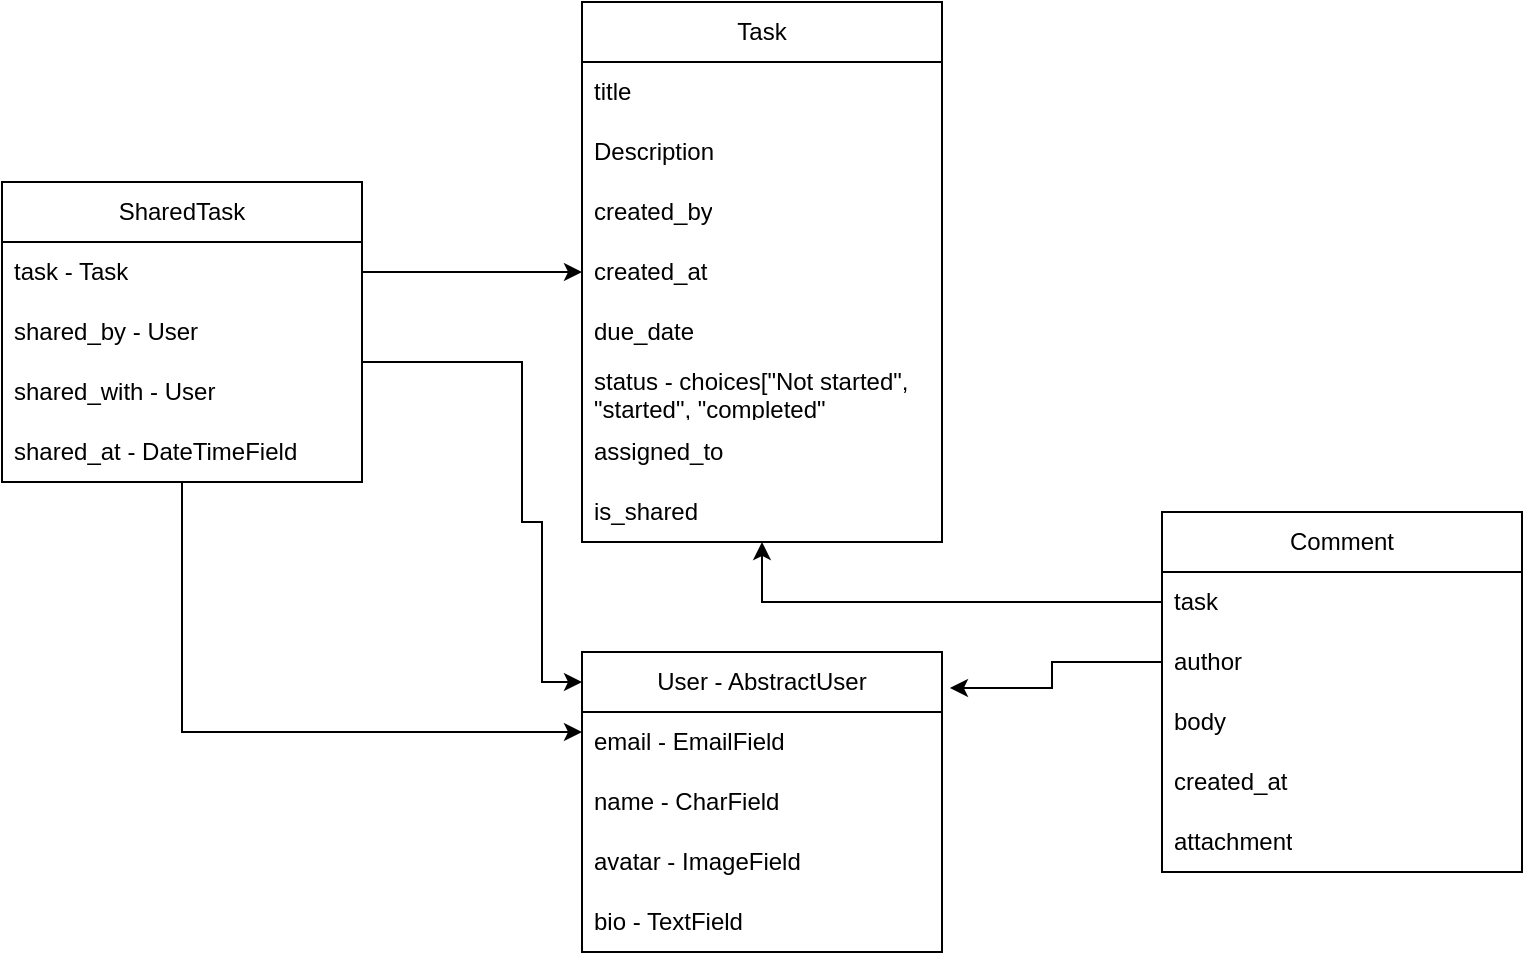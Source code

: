 <mxfile version="22.0.8" type="device">
  <diagram name="Page-1" id="SiJcCAoHtl-Gra4suJi8">
    <mxGraphModel dx="876" dy="741" grid="1" gridSize="10" guides="1" tooltips="1" connect="1" arrows="1" fold="1" page="1" pageScale="1" pageWidth="850" pageHeight="1100" math="0" shadow="0">
      <root>
        <mxCell id="0" />
        <mxCell id="1" parent="0" />
        <mxCell id="gVjzGyRoiJ5tO2x_n5sG-1" value="Task" style="swimlane;fontStyle=0;childLayout=stackLayout;horizontal=1;startSize=30;horizontalStack=0;resizeParent=1;resizeParentMax=0;resizeLast=0;collapsible=1;marginBottom=0;whiteSpace=wrap;html=1;" vertex="1" parent="1">
          <mxGeometry x="330" y="65" width="180" height="270" as="geometry" />
        </mxCell>
        <mxCell id="gVjzGyRoiJ5tO2x_n5sG-2" value="title" style="text;strokeColor=none;fillColor=none;align=left;verticalAlign=middle;spacingLeft=4;spacingRight=4;overflow=hidden;points=[[0,0.5],[1,0.5]];portConstraint=eastwest;rotatable=0;whiteSpace=wrap;html=1;" vertex="1" parent="gVjzGyRoiJ5tO2x_n5sG-1">
          <mxGeometry y="30" width="180" height="30" as="geometry" />
        </mxCell>
        <mxCell id="gVjzGyRoiJ5tO2x_n5sG-3" value="Description" style="text;strokeColor=none;fillColor=none;align=left;verticalAlign=middle;spacingLeft=4;spacingRight=4;overflow=hidden;points=[[0,0.5],[1,0.5]];portConstraint=eastwest;rotatable=0;whiteSpace=wrap;html=1;" vertex="1" parent="gVjzGyRoiJ5tO2x_n5sG-1">
          <mxGeometry y="60" width="180" height="30" as="geometry" />
        </mxCell>
        <mxCell id="gVjzGyRoiJ5tO2x_n5sG-4" value="created_by" style="text;strokeColor=none;fillColor=none;align=left;verticalAlign=middle;spacingLeft=4;spacingRight=4;overflow=hidden;points=[[0,0.5],[1,0.5]];portConstraint=eastwest;rotatable=0;whiteSpace=wrap;html=1;" vertex="1" parent="gVjzGyRoiJ5tO2x_n5sG-1">
          <mxGeometry y="90" width="180" height="30" as="geometry" />
        </mxCell>
        <mxCell id="gVjzGyRoiJ5tO2x_n5sG-8" value="created_at" style="text;strokeColor=none;fillColor=none;align=left;verticalAlign=middle;spacingLeft=4;spacingRight=4;overflow=hidden;points=[[0,0.5],[1,0.5]];portConstraint=eastwest;rotatable=0;whiteSpace=wrap;html=1;" vertex="1" parent="gVjzGyRoiJ5tO2x_n5sG-1">
          <mxGeometry y="120" width="180" height="30" as="geometry" />
        </mxCell>
        <mxCell id="gVjzGyRoiJ5tO2x_n5sG-9" value="due_date" style="text;strokeColor=none;fillColor=none;align=left;verticalAlign=middle;spacingLeft=4;spacingRight=4;overflow=hidden;points=[[0,0.5],[1,0.5]];portConstraint=eastwest;rotatable=0;whiteSpace=wrap;html=1;" vertex="1" parent="gVjzGyRoiJ5tO2x_n5sG-1">
          <mxGeometry y="150" width="180" height="30" as="geometry" />
        </mxCell>
        <mxCell id="gVjzGyRoiJ5tO2x_n5sG-10" value="status - choices[&quot;Not started&quot;, &quot;started&quot;, &quot;completed&quot;" style="text;strokeColor=none;fillColor=none;align=left;verticalAlign=middle;spacingLeft=4;spacingRight=4;overflow=hidden;points=[[0,0.5],[1,0.5]];portConstraint=eastwest;rotatable=0;whiteSpace=wrap;html=1;" vertex="1" parent="gVjzGyRoiJ5tO2x_n5sG-1">
          <mxGeometry y="180" width="180" height="30" as="geometry" />
        </mxCell>
        <mxCell id="gVjzGyRoiJ5tO2x_n5sG-13" value="assigned_to" style="text;strokeColor=none;fillColor=none;align=left;verticalAlign=middle;spacingLeft=4;spacingRight=4;overflow=hidden;points=[[0,0.5],[1,0.5]];portConstraint=eastwest;rotatable=0;whiteSpace=wrap;html=1;" vertex="1" parent="gVjzGyRoiJ5tO2x_n5sG-1">
          <mxGeometry y="210" width="180" height="30" as="geometry" />
        </mxCell>
        <mxCell id="gVjzGyRoiJ5tO2x_n5sG-14" value="is_shared" style="text;strokeColor=none;fillColor=none;align=left;verticalAlign=middle;spacingLeft=4;spacingRight=4;overflow=hidden;points=[[0,0.5],[1,0.5]];portConstraint=eastwest;rotatable=0;whiteSpace=wrap;html=1;" vertex="1" parent="gVjzGyRoiJ5tO2x_n5sG-1">
          <mxGeometry y="240" width="180" height="30" as="geometry" />
        </mxCell>
        <mxCell id="gVjzGyRoiJ5tO2x_n5sG-17" value="Comment" style="swimlane;fontStyle=0;childLayout=stackLayout;horizontal=1;startSize=30;horizontalStack=0;resizeParent=1;resizeParentMax=0;resizeLast=0;collapsible=1;marginBottom=0;whiteSpace=wrap;html=1;" vertex="1" parent="1">
          <mxGeometry x="620" y="320" width="180" height="180" as="geometry" />
        </mxCell>
        <mxCell id="gVjzGyRoiJ5tO2x_n5sG-18" value="task" style="text;strokeColor=none;fillColor=none;align=left;verticalAlign=middle;spacingLeft=4;spacingRight=4;overflow=hidden;points=[[0,0.5],[1,0.5]];portConstraint=eastwest;rotatable=0;whiteSpace=wrap;html=1;" vertex="1" parent="gVjzGyRoiJ5tO2x_n5sG-17">
          <mxGeometry y="30" width="180" height="30" as="geometry" />
        </mxCell>
        <mxCell id="gVjzGyRoiJ5tO2x_n5sG-19" value="author" style="text;strokeColor=none;fillColor=none;align=left;verticalAlign=middle;spacingLeft=4;spacingRight=4;overflow=hidden;points=[[0,0.5],[1,0.5]];portConstraint=eastwest;rotatable=0;whiteSpace=wrap;html=1;" vertex="1" parent="gVjzGyRoiJ5tO2x_n5sG-17">
          <mxGeometry y="60" width="180" height="30" as="geometry" />
        </mxCell>
        <mxCell id="gVjzGyRoiJ5tO2x_n5sG-20" value="body" style="text;strokeColor=none;fillColor=none;align=left;verticalAlign=middle;spacingLeft=4;spacingRight=4;overflow=hidden;points=[[0,0.5],[1,0.5]];portConstraint=eastwest;rotatable=0;whiteSpace=wrap;html=1;" vertex="1" parent="gVjzGyRoiJ5tO2x_n5sG-17">
          <mxGeometry y="90" width="180" height="30" as="geometry" />
        </mxCell>
        <mxCell id="gVjzGyRoiJ5tO2x_n5sG-21" value="created_at" style="text;strokeColor=none;fillColor=none;align=left;verticalAlign=middle;spacingLeft=4;spacingRight=4;overflow=hidden;points=[[0,0.5],[1,0.5]];portConstraint=eastwest;rotatable=0;whiteSpace=wrap;html=1;" vertex="1" parent="gVjzGyRoiJ5tO2x_n5sG-17">
          <mxGeometry y="120" width="180" height="30" as="geometry" />
        </mxCell>
        <mxCell id="gVjzGyRoiJ5tO2x_n5sG-22" value="attachment" style="text;strokeColor=none;fillColor=none;align=left;verticalAlign=middle;spacingLeft=4;spacingRight=4;overflow=hidden;points=[[0,0.5],[1,0.5]];portConstraint=eastwest;rotatable=0;whiteSpace=wrap;html=1;" vertex="1" parent="gVjzGyRoiJ5tO2x_n5sG-17">
          <mxGeometry y="150" width="180" height="30" as="geometry" />
        </mxCell>
        <mxCell id="gVjzGyRoiJ5tO2x_n5sG-26" value="SharedTask" style="swimlane;fontStyle=0;childLayout=stackLayout;horizontal=1;startSize=30;horizontalStack=0;resizeParent=1;resizeParentMax=0;resizeLast=0;collapsible=1;marginBottom=0;whiteSpace=wrap;html=1;" vertex="1" parent="1">
          <mxGeometry x="40" y="155" width="180" height="150" as="geometry" />
        </mxCell>
        <mxCell id="gVjzGyRoiJ5tO2x_n5sG-27" value="task - Task" style="text;strokeColor=none;fillColor=none;align=left;verticalAlign=middle;spacingLeft=4;spacingRight=4;overflow=hidden;points=[[0,0.5],[1,0.5]];portConstraint=eastwest;rotatable=0;whiteSpace=wrap;html=1;" vertex="1" parent="gVjzGyRoiJ5tO2x_n5sG-26">
          <mxGeometry y="30" width="180" height="30" as="geometry" />
        </mxCell>
        <mxCell id="gVjzGyRoiJ5tO2x_n5sG-28" value="shared_by - User" style="text;strokeColor=none;fillColor=none;align=left;verticalAlign=middle;spacingLeft=4;spacingRight=4;overflow=hidden;points=[[0,0.5],[1,0.5]];portConstraint=eastwest;rotatable=0;whiteSpace=wrap;html=1;" vertex="1" parent="gVjzGyRoiJ5tO2x_n5sG-26">
          <mxGeometry y="60" width="180" height="30" as="geometry" />
        </mxCell>
        <mxCell id="gVjzGyRoiJ5tO2x_n5sG-29" value="shared_with - User" style="text;strokeColor=none;fillColor=none;align=left;verticalAlign=middle;spacingLeft=4;spacingRight=4;overflow=hidden;points=[[0,0.5],[1,0.5]];portConstraint=eastwest;rotatable=0;whiteSpace=wrap;html=1;" vertex="1" parent="gVjzGyRoiJ5tO2x_n5sG-26">
          <mxGeometry y="90" width="180" height="30" as="geometry" />
        </mxCell>
        <mxCell id="gVjzGyRoiJ5tO2x_n5sG-30" value="shared_at - DateTimeField" style="text;strokeColor=none;fillColor=none;align=left;verticalAlign=middle;spacingLeft=4;spacingRight=4;overflow=hidden;points=[[0,0.5],[1,0.5]];portConstraint=eastwest;rotatable=0;whiteSpace=wrap;html=1;" vertex="1" parent="gVjzGyRoiJ5tO2x_n5sG-26">
          <mxGeometry y="120" width="180" height="30" as="geometry" />
        </mxCell>
        <mxCell id="gVjzGyRoiJ5tO2x_n5sG-36" value="User - AbstractUser" style="swimlane;fontStyle=0;childLayout=stackLayout;horizontal=1;startSize=30;horizontalStack=0;resizeParent=1;resizeParentMax=0;resizeLast=0;collapsible=1;marginBottom=0;whiteSpace=wrap;html=1;" vertex="1" parent="1">
          <mxGeometry x="330" y="390" width="180" height="150" as="geometry" />
        </mxCell>
        <mxCell id="gVjzGyRoiJ5tO2x_n5sG-39" value="email - EmailField" style="text;strokeColor=none;fillColor=none;align=left;verticalAlign=middle;spacingLeft=4;spacingRight=4;overflow=hidden;points=[[0,0.5],[1,0.5]];portConstraint=eastwest;rotatable=0;whiteSpace=wrap;html=1;" vertex="1" parent="gVjzGyRoiJ5tO2x_n5sG-36">
          <mxGeometry y="30" width="180" height="30" as="geometry" />
        </mxCell>
        <mxCell id="gVjzGyRoiJ5tO2x_n5sG-37" value="name - CharField" style="text;strokeColor=none;fillColor=none;align=left;verticalAlign=middle;spacingLeft=4;spacingRight=4;overflow=hidden;points=[[0,0.5],[1,0.5]];portConstraint=eastwest;rotatable=0;whiteSpace=wrap;html=1;" vertex="1" parent="gVjzGyRoiJ5tO2x_n5sG-36">
          <mxGeometry y="60" width="180" height="30" as="geometry" />
        </mxCell>
        <mxCell id="gVjzGyRoiJ5tO2x_n5sG-38" value="avatar - ImageField" style="text;strokeColor=none;fillColor=none;align=left;verticalAlign=middle;spacingLeft=4;spacingRight=4;overflow=hidden;points=[[0,0.5],[1,0.5]];portConstraint=eastwest;rotatable=0;whiteSpace=wrap;html=1;" vertex="1" parent="gVjzGyRoiJ5tO2x_n5sG-36">
          <mxGeometry y="90" width="180" height="30" as="geometry" />
        </mxCell>
        <mxCell id="gVjzGyRoiJ5tO2x_n5sG-44" value="bio - TextField" style="text;strokeColor=none;fillColor=none;align=left;verticalAlign=middle;spacingLeft=4;spacingRight=4;overflow=hidden;points=[[0,0.5],[1,0.5]];portConstraint=eastwest;rotatable=0;whiteSpace=wrap;html=1;" vertex="1" parent="gVjzGyRoiJ5tO2x_n5sG-36">
          <mxGeometry y="120" width="180" height="30" as="geometry" />
        </mxCell>
        <mxCell id="gVjzGyRoiJ5tO2x_n5sG-46" style="edgeStyle=orthogonalEdgeStyle;rounded=0;orthogonalLoop=1;jettySize=auto;html=1;" edge="1" parent="1" source="gVjzGyRoiJ5tO2x_n5sG-27" target="gVjzGyRoiJ5tO2x_n5sG-1">
          <mxGeometry relative="1" as="geometry" />
        </mxCell>
        <mxCell id="gVjzGyRoiJ5tO2x_n5sG-48" style="edgeStyle=orthogonalEdgeStyle;rounded=0;orthogonalLoop=1;jettySize=auto;html=1;" edge="1" parent="1" source="gVjzGyRoiJ5tO2x_n5sG-26" target="gVjzGyRoiJ5tO2x_n5sG-36">
          <mxGeometry relative="1" as="geometry">
            <Array as="points">
              <mxPoint x="130" y="430" />
            </Array>
          </mxGeometry>
        </mxCell>
        <mxCell id="gVjzGyRoiJ5tO2x_n5sG-49" style="edgeStyle=orthogonalEdgeStyle;rounded=0;orthogonalLoop=1;jettySize=auto;html=1;entryX=0;entryY=0.1;entryDx=0;entryDy=0;entryPerimeter=0;" edge="1" parent="1" source="gVjzGyRoiJ5tO2x_n5sG-29" target="gVjzGyRoiJ5tO2x_n5sG-36">
          <mxGeometry relative="1" as="geometry">
            <Array as="points">
              <mxPoint x="300" y="245" />
              <mxPoint x="300" y="325" />
              <mxPoint x="310" y="325" />
              <mxPoint x="310" y="405" />
            </Array>
          </mxGeometry>
        </mxCell>
        <mxCell id="gVjzGyRoiJ5tO2x_n5sG-52" style="edgeStyle=orthogonalEdgeStyle;rounded=0;orthogonalLoop=1;jettySize=auto;html=1;" edge="1" parent="1" source="gVjzGyRoiJ5tO2x_n5sG-18" target="gVjzGyRoiJ5tO2x_n5sG-1">
          <mxGeometry relative="1" as="geometry" />
        </mxCell>
        <mxCell id="gVjzGyRoiJ5tO2x_n5sG-54" style="edgeStyle=orthogonalEdgeStyle;rounded=0;orthogonalLoop=1;jettySize=auto;html=1;entryX=1.022;entryY=0.12;entryDx=0;entryDy=0;entryPerimeter=0;" edge="1" parent="1" source="gVjzGyRoiJ5tO2x_n5sG-19" target="gVjzGyRoiJ5tO2x_n5sG-36">
          <mxGeometry relative="1" as="geometry" />
        </mxCell>
      </root>
    </mxGraphModel>
  </diagram>
</mxfile>
